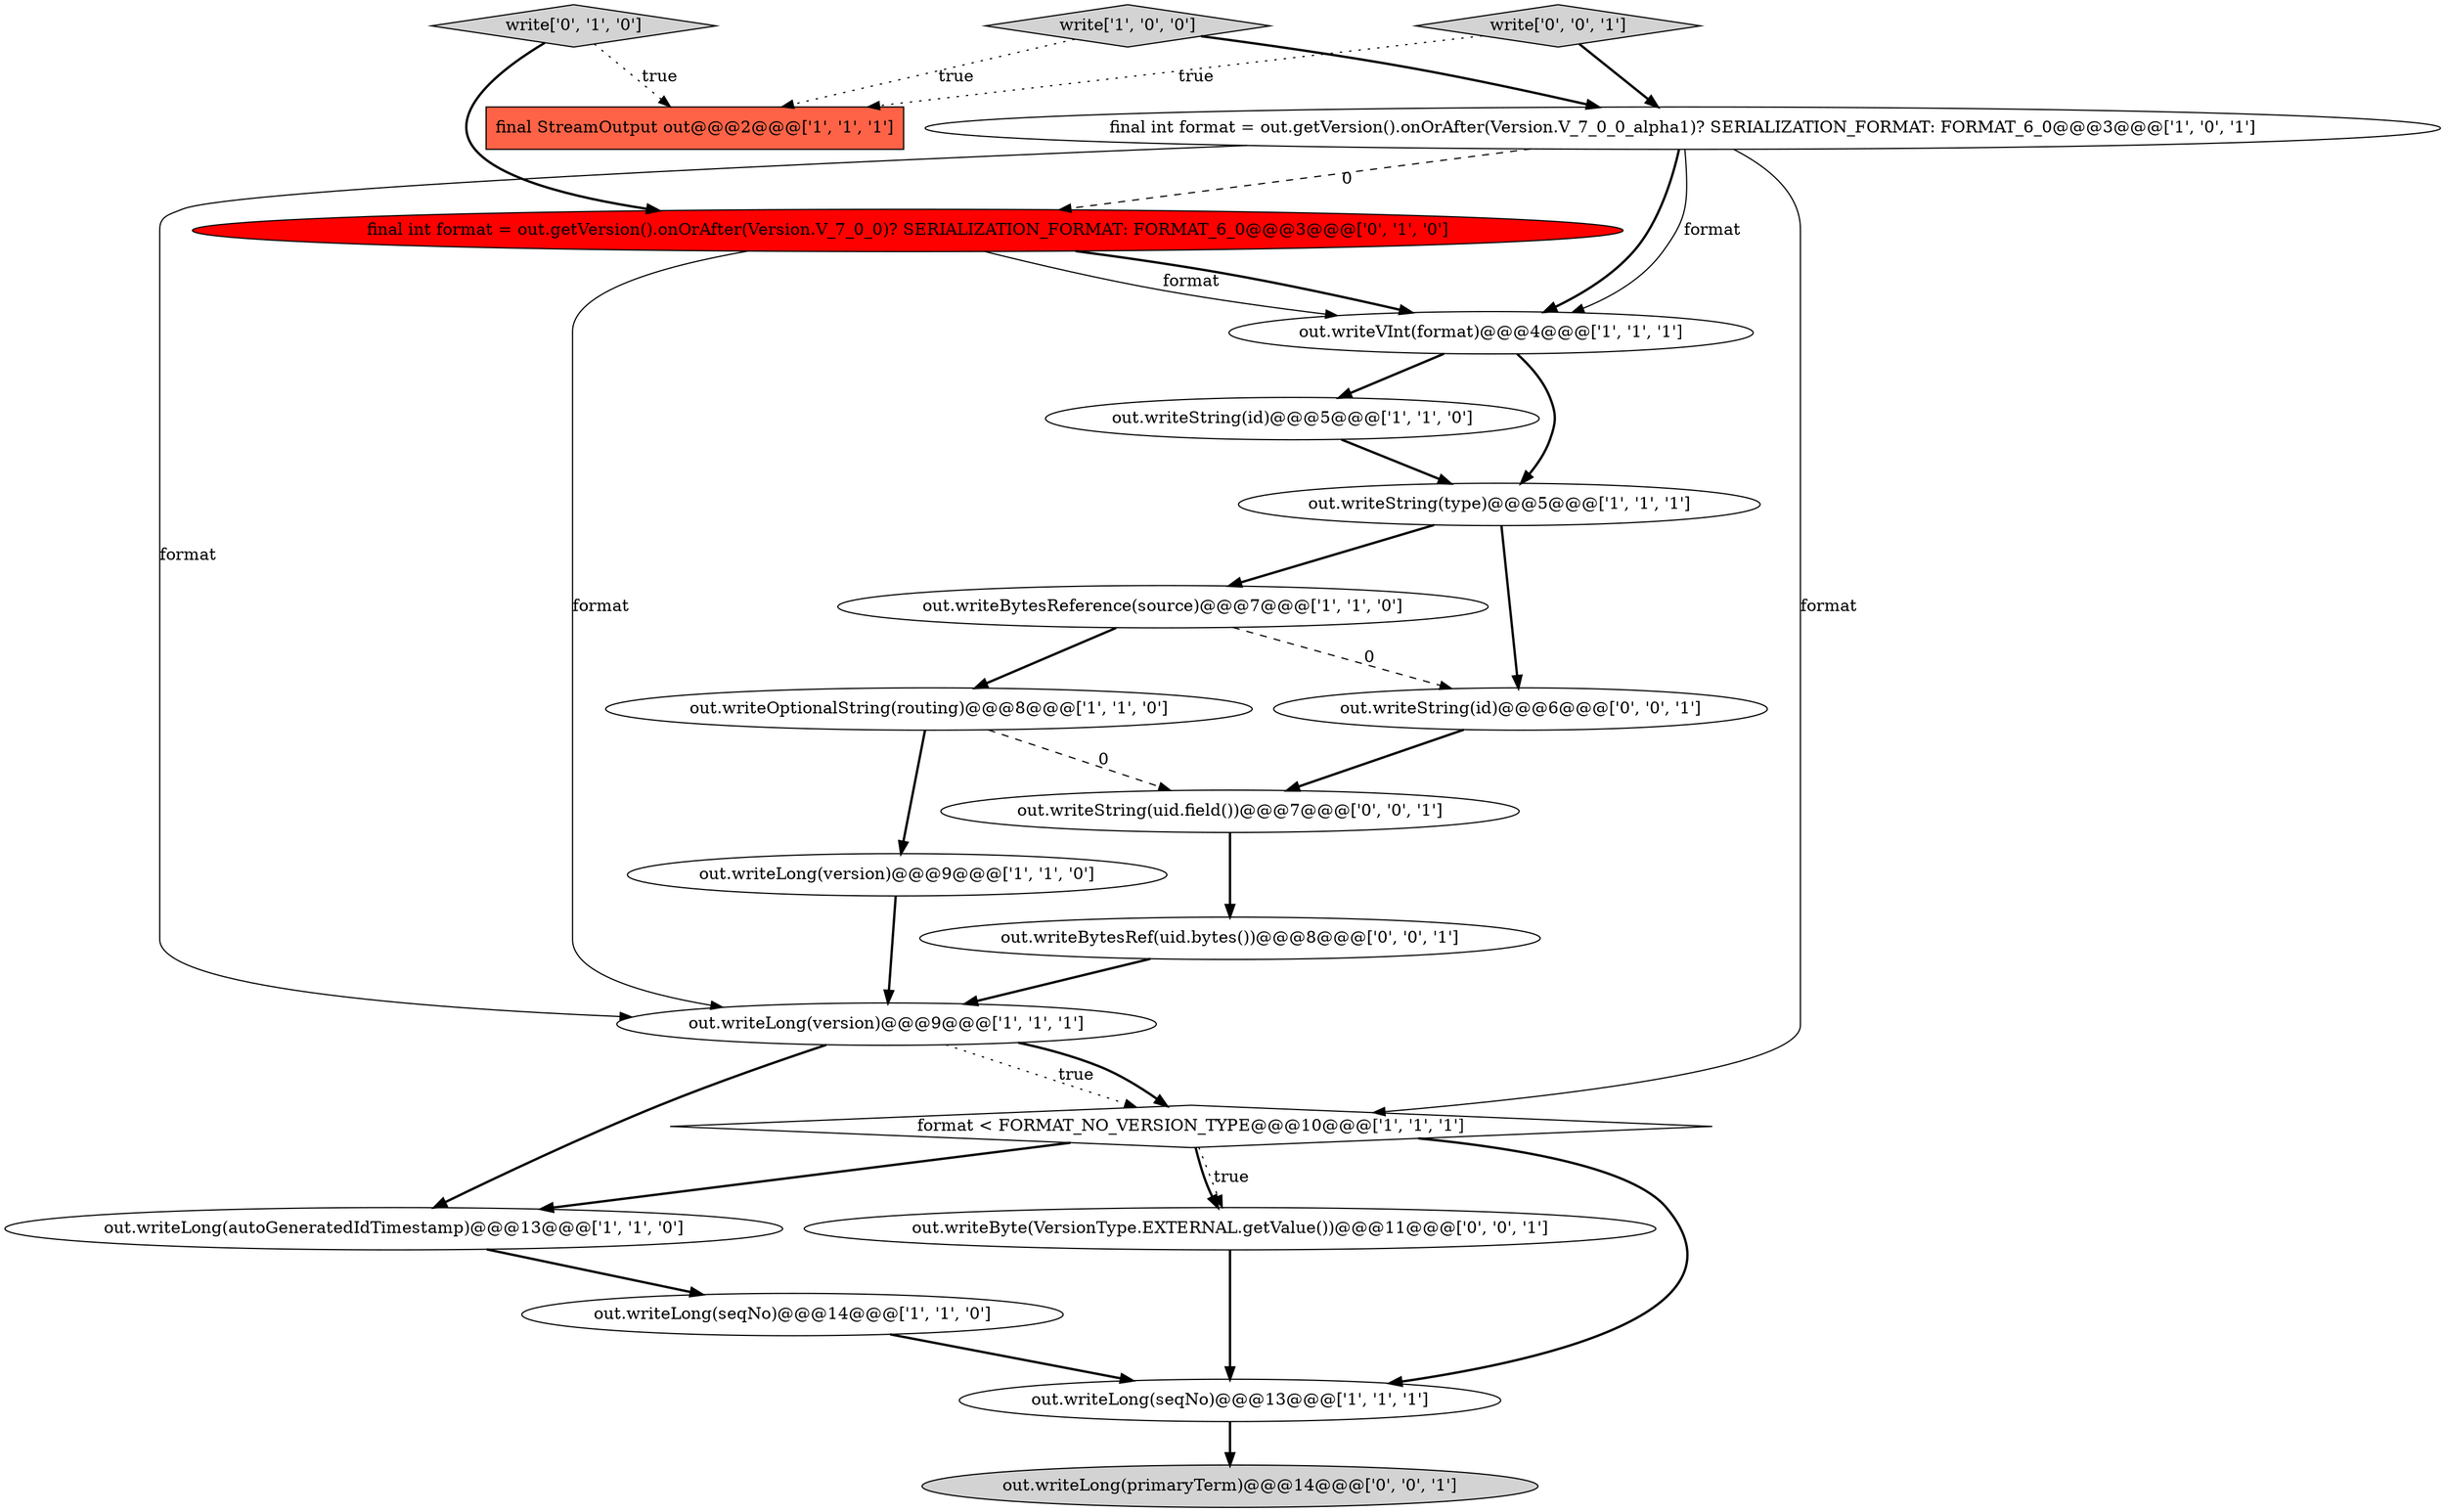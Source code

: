 digraph {
12 [style = filled, label = "final int format = out.getVersion().onOrAfter(Version.V_7_0_0_alpha1)? SERIALIZATION_FORMAT: FORMAT_6_0@@@3@@@['1', '0', '1']", fillcolor = white, shape = ellipse image = "AAA0AAABBB1BBB"];
8 [style = filled, label = "out.writeLong(seqNo)@@@14@@@['1', '1', '0']", fillcolor = white, shape = ellipse image = "AAA0AAABBB1BBB"];
17 [style = filled, label = "out.writeString(id)@@@6@@@['0', '0', '1']", fillcolor = white, shape = ellipse image = "AAA0AAABBB3BBB"];
11 [style = filled, label = "out.writeLong(autoGeneratedIdTimestamp)@@@13@@@['1', '1', '0']", fillcolor = white, shape = ellipse image = "AAA0AAABBB1BBB"];
4 [style = filled, label = "out.writeString(id)@@@5@@@['1', '1', '0']", fillcolor = white, shape = ellipse image = "AAA0AAABBB1BBB"];
5 [style = filled, label = "out.writeLong(seqNo)@@@13@@@['1', '1', '1']", fillcolor = white, shape = ellipse image = "AAA0AAABBB1BBB"];
3 [style = filled, label = "out.writeBytesReference(source)@@@7@@@['1', '1', '0']", fillcolor = white, shape = ellipse image = "AAA0AAABBB1BBB"];
2 [style = filled, label = "out.writeString(type)@@@5@@@['1', '1', '1']", fillcolor = white, shape = ellipse image = "AAA0AAABBB1BBB"];
13 [style = filled, label = "format < FORMAT_NO_VERSION_TYPE@@@10@@@['1', '1', '1']", fillcolor = white, shape = diamond image = "AAA0AAABBB1BBB"];
21 [style = filled, label = "out.writeString(uid.field())@@@7@@@['0', '0', '1']", fillcolor = white, shape = ellipse image = "AAA0AAABBB3BBB"];
19 [style = filled, label = "out.writeBytesRef(uid.bytes())@@@8@@@['0', '0', '1']", fillcolor = white, shape = ellipse image = "AAA0AAABBB3BBB"];
1 [style = filled, label = "out.writeOptionalString(routing)@@@8@@@['1', '1', '0']", fillcolor = white, shape = ellipse image = "AAA0AAABBB1BBB"];
14 [style = filled, label = "write['0', '1', '0']", fillcolor = lightgray, shape = diamond image = "AAA0AAABBB2BBB"];
7 [style = filled, label = "write['1', '0', '0']", fillcolor = lightgray, shape = diamond image = "AAA0AAABBB1BBB"];
15 [style = filled, label = "final int format = out.getVersion().onOrAfter(Version.V_7_0_0)? SERIALIZATION_FORMAT: FORMAT_6_0@@@3@@@['0', '1', '0']", fillcolor = red, shape = ellipse image = "AAA1AAABBB2BBB"];
20 [style = filled, label = "out.writeLong(primaryTerm)@@@14@@@['0', '0', '1']", fillcolor = lightgray, shape = ellipse image = "AAA0AAABBB3BBB"];
6 [style = filled, label = "final StreamOutput out@@@2@@@['1', '1', '1']", fillcolor = tomato, shape = box image = "AAA0AAABBB1BBB"];
9 [style = filled, label = "out.writeLong(version)@@@9@@@['1', '1', '1']", fillcolor = white, shape = ellipse image = "AAA0AAABBB1BBB"];
0 [style = filled, label = "out.writeVInt(format)@@@4@@@['1', '1', '1']", fillcolor = white, shape = ellipse image = "AAA0AAABBB1BBB"];
16 [style = filled, label = "write['0', '0', '1']", fillcolor = lightgray, shape = diamond image = "AAA0AAABBB3BBB"];
18 [style = filled, label = "out.writeByte(VersionType.EXTERNAL.getValue())@@@11@@@['0', '0', '1']", fillcolor = white, shape = ellipse image = "AAA0AAABBB3BBB"];
10 [style = filled, label = "out.writeLong(version)@@@9@@@['1', '1', '0']", fillcolor = white, shape = ellipse image = "AAA0AAABBB1BBB"];
2->17 [style = bold, label=""];
7->6 [style = dotted, label="true"];
13->18 [style = dotted, label="true"];
3->17 [style = dashed, label="0"];
9->11 [style = bold, label=""];
3->1 [style = bold, label=""];
21->19 [style = bold, label=""];
5->20 [style = bold, label=""];
7->12 [style = bold, label=""];
2->3 [style = bold, label=""];
0->2 [style = bold, label=""];
1->21 [style = dashed, label="0"];
4->2 [style = bold, label=""];
12->0 [style = bold, label=""];
13->11 [style = bold, label=""];
12->13 [style = solid, label="format"];
8->5 [style = bold, label=""];
12->0 [style = solid, label="format"];
19->9 [style = bold, label=""];
15->0 [style = solid, label="format"];
0->4 [style = bold, label=""];
18->5 [style = bold, label=""];
15->0 [style = bold, label=""];
9->13 [style = dotted, label="true"];
16->6 [style = dotted, label="true"];
13->5 [style = bold, label=""];
12->15 [style = dashed, label="0"];
11->8 [style = bold, label=""];
14->15 [style = bold, label=""];
10->9 [style = bold, label=""];
15->9 [style = solid, label="format"];
1->10 [style = bold, label=""];
17->21 [style = bold, label=""];
16->12 [style = bold, label=""];
13->18 [style = bold, label=""];
12->9 [style = solid, label="format"];
9->13 [style = bold, label=""];
14->6 [style = dotted, label="true"];
}
